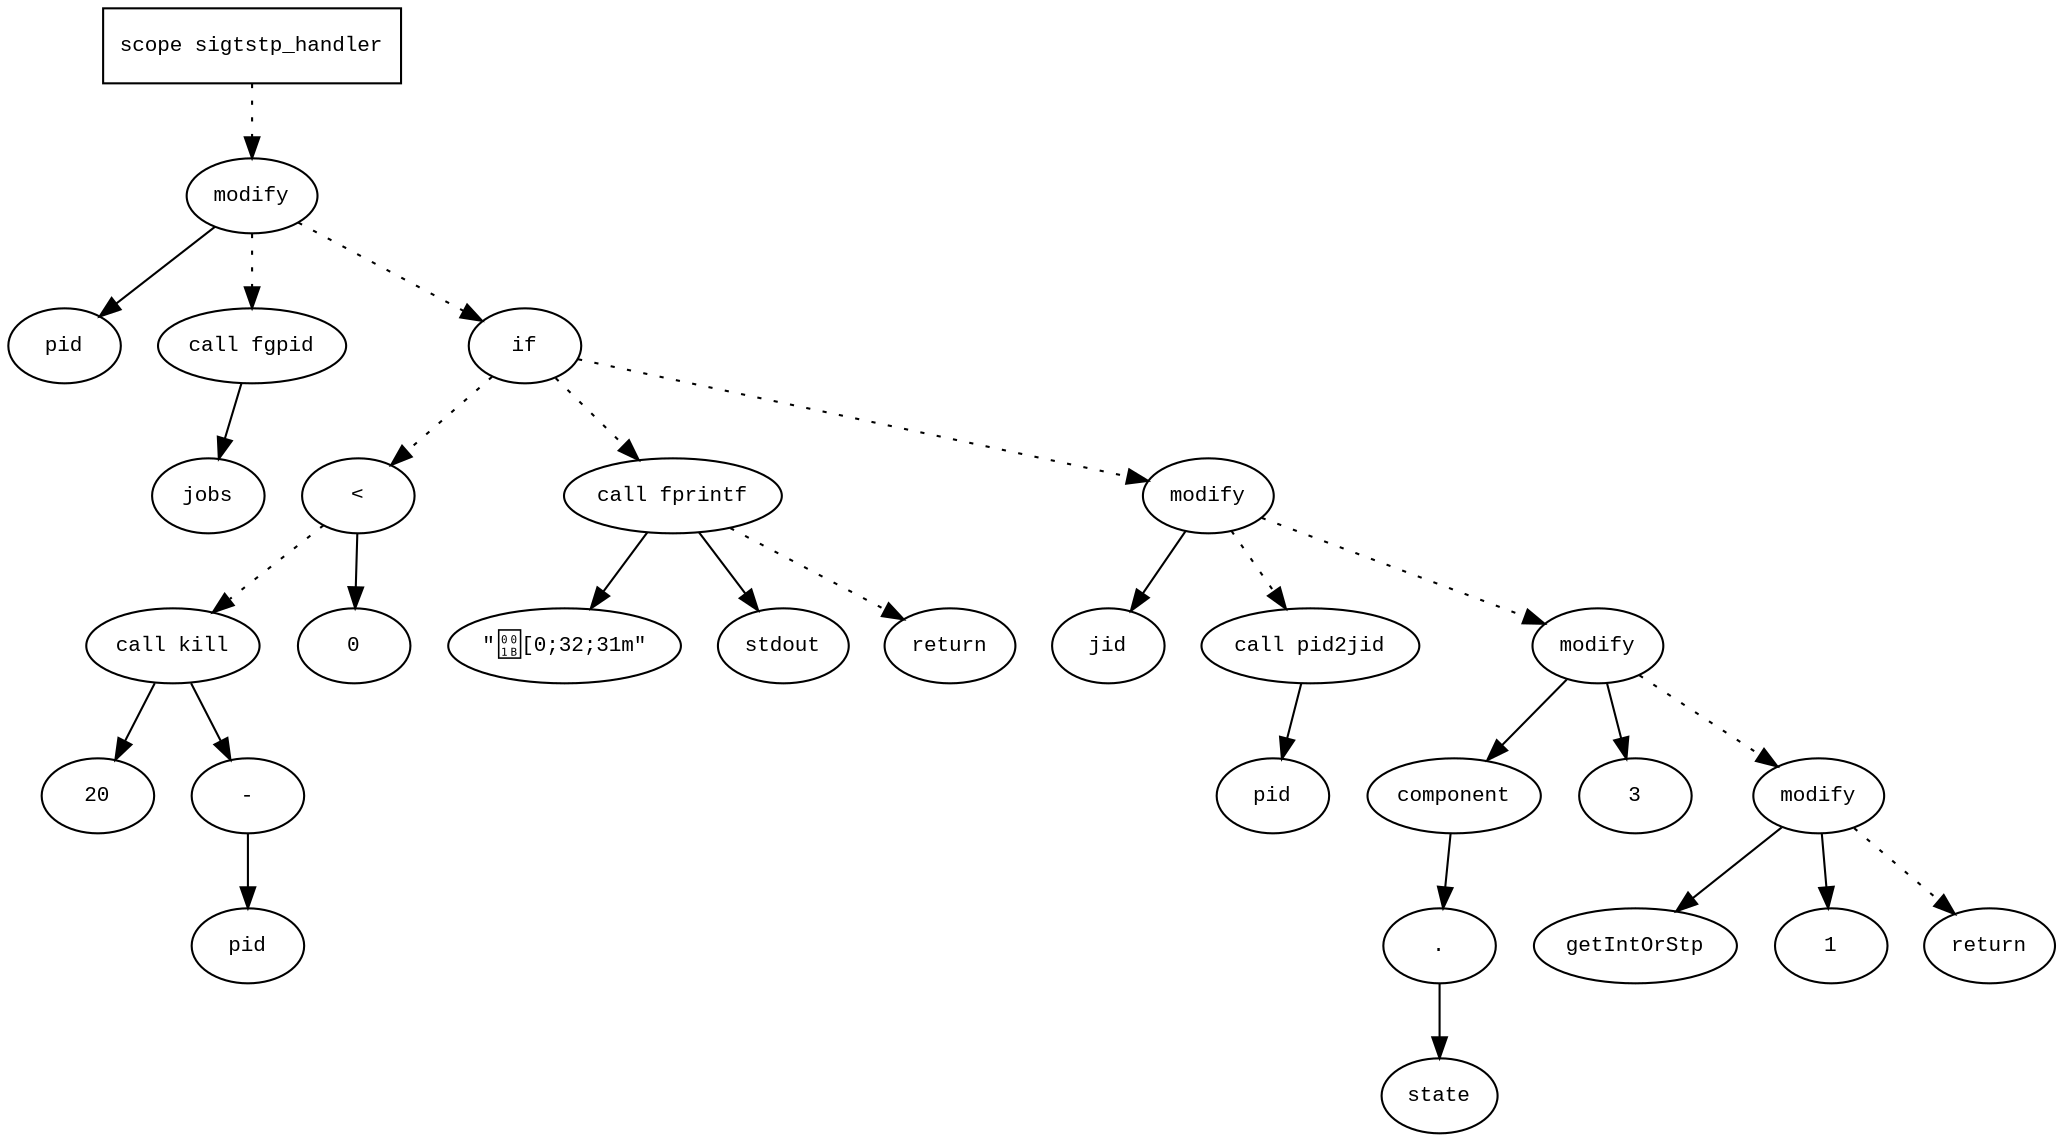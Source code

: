 digraph AST {
  graph [fontname="Times New Roman",fontsize=10];
  node  [fontname="Courier New",fontsize=10];
  edge  [fontname="Times New Roman",fontsize=10];

  node1 [label="scope sigtstp_handler",shape=box];
  node2 [label="modify",shape=ellipse];
  node3 [label="pid",shape=ellipse];
  node2 -> node3;
  node4 [label="call fgpid",shape=ellipse];
  node5 [label="jobs",shape=ellipse];
  node4 -> node5;
  node2 -> node4 [style=dotted];
  node1 -> node2 [style=dotted];
  node6 [label="if",shape=ellipse];
  node2 -> node6 [style=dotted];
  node7 [label="<",shape=ellipse];
  node8 [label="call kill",shape=ellipse];
  node9 [label="20",shape=ellipse];
  node8 -> node9;
  node10 [label="-",shape=ellipse];
  node11 [label="pid",shape=ellipse];
  node10 -> node11;
  node8 -> node10;
  node7 -> node8 [style=dotted];
  node12 [label="0",shape=ellipse];
  node7 -> node12;
  node6 -> node7 [style=dotted];
  node13 [label="call fprintf",shape=ellipse];
  node14 [label="\"[0;32;31m\"",shape=ellipse];
  node13 -> node14;
  node15 [label="stdout",shape=ellipse];
  node13 -> node15;
  node6 -> node13 [style=dotted];
  node16 [label="return",shape=ellipse];
  node13 -> node16 [style=dotted];
  node17 [label="modify",shape=ellipse];
  node18 [label="jid",shape=ellipse];
  node17 -> node18;
  node19 [label="call pid2jid",shape=ellipse];
  node20 [label="pid",shape=ellipse];
  node19 -> node20;
  node17 -> node19 [style=dotted];
  node6 -> node17 [style=dotted];
  node21 [label="modify",shape=ellipse];
  node22 [label="component",shape=ellipse];
  node21 -> node22;
  node23 [label=".",shape=ellipse];
  node22 -> node23;
  node24 [label="state",shape=ellipse];
  node23 -> node24;
  node25 [label="3",shape=ellipse];
  node21 -> node25;
  node17 -> node21 [style=dotted];
  node26 [label="modify",shape=ellipse];
  node27 [label="getIntOrStp",shape=ellipse];
  node26 -> node27;
  node28 [label="1",shape=ellipse];
  node26 -> node28;
  node21 -> node26 [style=dotted];
  node29 [label="return",shape=ellipse];
  node26 -> node29 [style=dotted];
} 